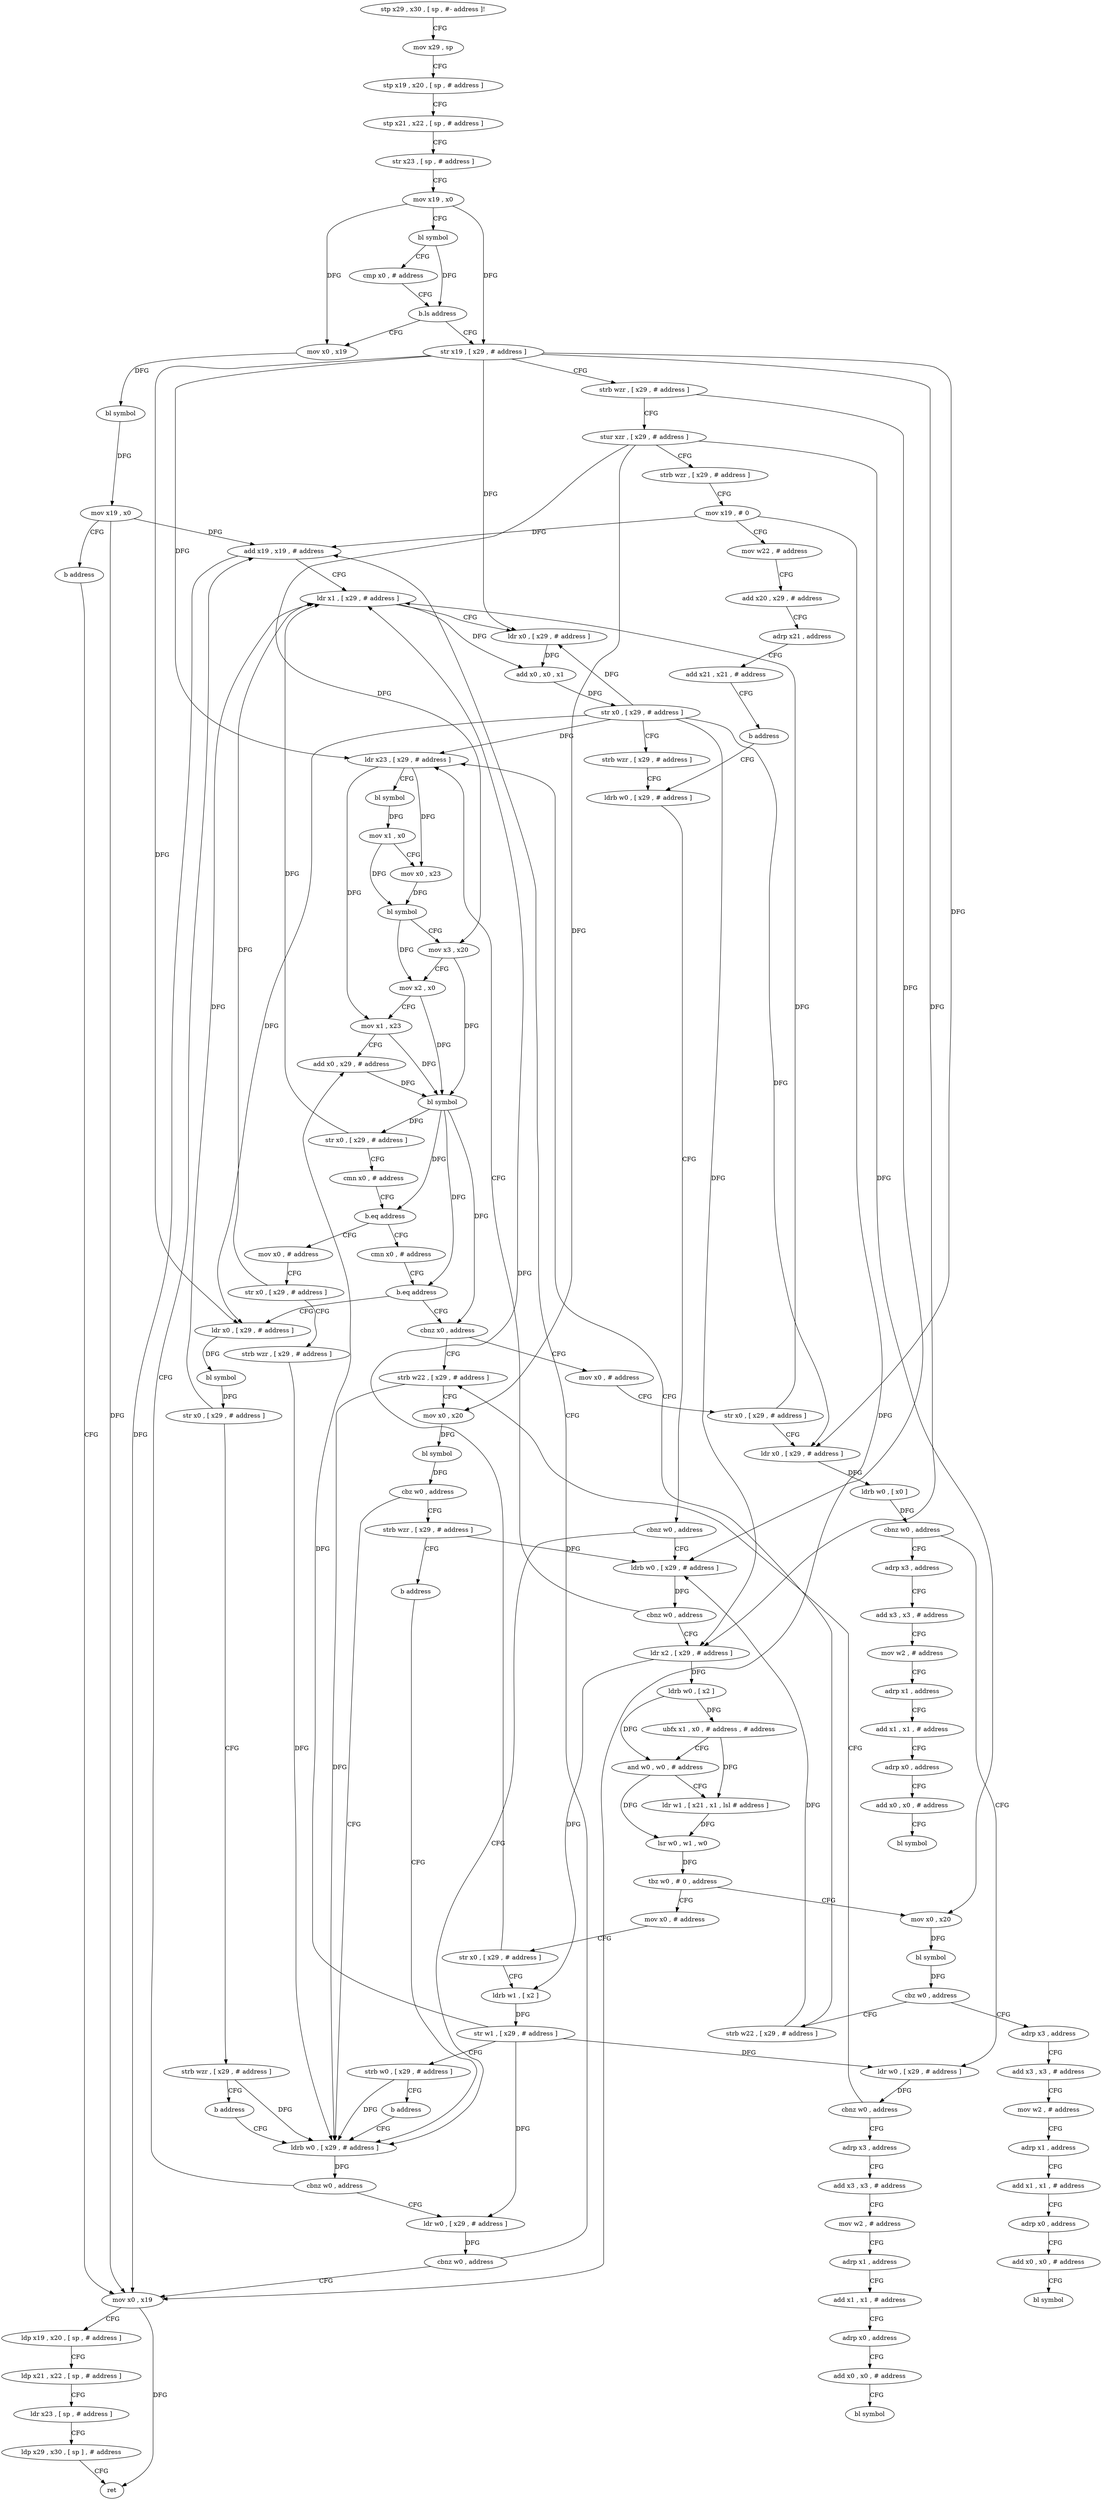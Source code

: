 digraph "func" {
"4229876" [label = "stp x29 , x30 , [ sp , #- address ]!" ]
"4229880" [label = "mov x29 , sp" ]
"4229884" [label = "stp x19 , x20 , [ sp , # address ]" ]
"4229888" [label = "stp x21 , x22 , [ sp , # address ]" ]
"4229892" [label = "str x23 , [ sp , # address ]" ]
"4229896" [label = "mov x19 , x0" ]
"4229900" [label = "bl symbol" ]
"4229904" [label = "cmp x0 , # address" ]
"4229908" [label = "b.ls address" ]
"4230344" [label = "mov x0 , x19" ]
"4229912" [label = "str x19 , [ x29 , # address ]" ]
"4230348" [label = "bl symbol" ]
"4230352" [label = "mov x19 , x0" ]
"4230356" [label = "b address" ]
"4230320" [label = "mov x0 , x19" ]
"4229916" [label = "strb wzr , [ x29 , # address ]" ]
"4229920" [label = "stur xzr , [ x29 , # address ]" ]
"4229924" [label = "strb wzr , [ x29 , # address ]" ]
"4229928" [label = "mov x19 , # 0" ]
"4229932" [label = "mov w22 , # address" ]
"4229936" [label = "add x20 , x29 , # address" ]
"4229940" [label = "adrp x21 , address" ]
"4229944" [label = "add x21 , x21 , # address" ]
"4229948" [label = "b address" ]
"4230160" [label = "ldrb w0 , [ x29 , # address ]" ]
"4230324" [label = "ldp x19 , x20 , [ sp , # address ]" ]
"4230328" [label = "ldp x21 , x22 , [ sp , # address ]" ]
"4230332" [label = "ldr x23 , [ sp , # address ]" ]
"4230336" [label = "ldp x29 , x30 , [ sp ] , # address" ]
"4230340" [label = "ret" ]
"4230164" [label = "cbnz w0 , address" ]
"4230128" [label = "ldrb w0 , [ x29 , # address ]" ]
"4230168" [label = "ldrb w0 , [ x29 , # address ]" ]
"4230132" [label = "cbnz w0 , address" ]
"4230312" [label = "ldr w0 , [ x29 , # address ]" ]
"4230136" [label = "add x19 , x19 , # address" ]
"4230172" [label = "cbnz w0 , address" ]
"4229968" [label = "ldr x23 , [ x29 , # address ]" ]
"4230176" [label = "ldr x2 , [ x29 , # address ]" ]
"4230316" [label = "cbnz w0 , address" ]
"4230140" [label = "ldr x1 , [ x29 , # address ]" ]
"4230144" [label = "ldr x0 , [ x29 , # address ]" ]
"4230148" [label = "add x0 , x0 , x1" ]
"4230152" [label = "str x0 , [ x29 , # address ]" ]
"4230156" [label = "strb wzr , [ x29 , # address ]" ]
"4229972" [label = "bl symbol" ]
"4229976" [label = "mov x1 , x0" ]
"4229980" [label = "mov x0 , x23" ]
"4229984" [label = "bl symbol" ]
"4229988" [label = "mov x3 , x20" ]
"4229992" [label = "mov x2 , x0" ]
"4229996" [label = "mov x1 , x23" ]
"4230000" [label = "add x0 , x29 , # address" ]
"4230004" [label = "bl symbol" ]
"4230008" [label = "str x0 , [ x29 , # address ]" ]
"4230012" [label = "cmn x0 , # address" ]
"4230016" [label = "b.eq address" ]
"4230116" [label = "mov x0 , # address" ]
"4230020" [label = "cmn x0 , # address" ]
"4230180" [label = "ldrb w0 , [ x2 ]" ]
"4230184" [label = "ubfx x1 , x0 , # address , # address" ]
"4230188" [label = "and w0 , w0 , # address" ]
"4230192" [label = "ldr w1 , [ x21 , x1 , lsl # address ]" ]
"4230196" [label = "lsr w0 , w1 , w0" ]
"4230200" [label = "tbz w0 , # 0 , address" ]
"4229952" [label = "mov x0 , x20" ]
"4230204" [label = "mov x0 , # address" ]
"4230120" [label = "str x0 , [ x29 , # address ]" ]
"4230124" [label = "strb wzr , [ x29 , # address ]" ]
"4230024" [label = "b.eq address" ]
"4230228" [label = "ldr x0 , [ x29 , # address ]" ]
"4230028" [label = "cbnz x0 , address" ]
"4229956" [label = "bl symbol" ]
"4229960" [label = "cbz w0 , address" ]
"4230084" [label = "adrp x3 , address" ]
"4229964" [label = "strb w22 , [ x29 , # address ]" ]
"4230208" [label = "str x0 , [ x29 , # address ]" ]
"4230212" [label = "ldrb w1 , [ x2 ]" ]
"4230216" [label = "str w1 , [ x29 , # address ]" ]
"4230220" [label = "strb w0 , [ x29 , # address ]" ]
"4230224" [label = "b address" ]
"4230232" [label = "bl symbol" ]
"4230236" [label = "str x0 , [ x29 , # address ]" ]
"4230240" [label = "strb wzr , [ x29 , # address ]" ]
"4230244" [label = "b address" ]
"4230060" [label = "strb w22 , [ x29 , # address ]" ]
"4230032" [label = "mov x0 , # address" ]
"4230088" [label = "add x3 , x3 , # address" ]
"4230092" [label = "mov w2 , # address" ]
"4230096" [label = "adrp x1 , address" ]
"4230100" [label = "add x1 , x1 , # address" ]
"4230104" [label = "adrp x0 , address" ]
"4230108" [label = "add x0 , x0 , # address" ]
"4230112" [label = "bl symbol" ]
"4230064" [label = "mov x0 , x20" ]
"4230068" [label = "bl symbol" ]
"4230072" [label = "cbz w0 , address" ]
"4230076" [label = "strb wzr , [ x29 , # address ]" ]
"4230036" [label = "str x0 , [ x29 , # address ]" ]
"4230040" [label = "ldr x0 , [ x29 , # address ]" ]
"4230044" [label = "ldrb w0 , [ x0 ]" ]
"4230048" [label = "cbnz w0 , address" ]
"4230248" [label = "adrp x3 , address" ]
"4230052" [label = "ldr w0 , [ x29 , # address ]" ]
"4230080" [label = "b address" ]
"4230252" [label = "add x3 , x3 , # address" ]
"4230256" [label = "mov w2 , # address" ]
"4230260" [label = "adrp x1 , address" ]
"4230264" [label = "add x1 , x1 , # address" ]
"4230268" [label = "adrp x0 , address" ]
"4230272" [label = "add x0 , x0 , # address" ]
"4230276" [label = "bl symbol" ]
"4230056" [label = "cbnz w0 , address" ]
"4230280" [label = "adrp x3 , address" ]
"4230284" [label = "add x3 , x3 , # address" ]
"4230288" [label = "mov w2 , # address" ]
"4230292" [label = "adrp x1 , address" ]
"4230296" [label = "add x1 , x1 , # address" ]
"4230300" [label = "adrp x0 , address" ]
"4230304" [label = "add x0 , x0 , # address" ]
"4230308" [label = "bl symbol" ]
"4229876" -> "4229880" [ label = "CFG" ]
"4229880" -> "4229884" [ label = "CFG" ]
"4229884" -> "4229888" [ label = "CFG" ]
"4229888" -> "4229892" [ label = "CFG" ]
"4229892" -> "4229896" [ label = "CFG" ]
"4229896" -> "4229900" [ label = "CFG" ]
"4229896" -> "4230344" [ label = "DFG" ]
"4229896" -> "4229912" [ label = "DFG" ]
"4229900" -> "4229904" [ label = "CFG" ]
"4229900" -> "4229908" [ label = "DFG" ]
"4229904" -> "4229908" [ label = "CFG" ]
"4229908" -> "4230344" [ label = "CFG" ]
"4229908" -> "4229912" [ label = "CFG" ]
"4230344" -> "4230348" [ label = "DFG" ]
"4229912" -> "4229916" [ label = "CFG" ]
"4229912" -> "4230144" [ label = "DFG" ]
"4229912" -> "4229968" [ label = "DFG" ]
"4229912" -> "4230176" [ label = "DFG" ]
"4229912" -> "4230228" [ label = "DFG" ]
"4229912" -> "4230040" [ label = "DFG" ]
"4230348" -> "4230352" [ label = "DFG" ]
"4230352" -> "4230356" [ label = "CFG" ]
"4230352" -> "4230320" [ label = "DFG" ]
"4230352" -> "4230136" [ label = "DFG" ]
"4230356" -> "4230320" [ label = "CFG" ]
"4230320" -> "4230324" [ label = "CFG" ]
"4230320" -> "4230340" [ label = "DFG" ]
"4229916" -> "4229920" [ label = "CFG" ]
"4229916" -> "4230168" [ label = "DFG" ]
"4229920" -> "4229924" [ label = "CFG" ]
"4229920" -> "4229988" [ label = "DFG" ]
"4229920" -> "4229952" [ label = "DFG" ]
"4229920" -> "4230064" [ label = "DFG" ]
"4229924" -> "4229928" [ label = "CFG" ]
"4229928" -> "4229932" [ label = "CFG" ]
"4229928" -> "4230320" [ label = "DFG" ]
"4229928" -> "4230136" [ label = "DFG" ]
"4229932" -> "4229936" [ label = "CFG" ]
"4229936" -> "4229940" [ label = "CFG" ]
"4229940" -> "4229944" [ label = "CFG" ]
"4229944" -> "4229948" [ label = "CFG" ]
"4229948" -> "4230160" [ label = "CFG" ]
"4230160" -> "4230164" [ label = "CFG" ]
"4230324" -> "4230328" [ label = "CFG" ]
"4230328" -> "4230332" [ label = "CFG" ]
"4230332" -> "4230336" [ label = "CFG" ]
"4230336" -> "4230340" [ label = "CFG" ]
"4230164" -> "4230128" [ label = "CFG" ]
"4230164" -> "4230168" [ label = "CFG" ]
"4230128" -> "4230132" [ label = "DFG" ]
"4230168" -> "4230172" [ label = "DFG" ]
"4230132" -> "4230312" [ label = "CFG" ]
"4230132" -> "4230136" [ label = "CFG" ]
"4230312" -> "4230316" [ label = "DFG" ]
"4230136" -> "4230140" [ label = "CFG" ]
"4230136" -> "4230320" [ label = "DFG" ]
"4230172" -> "4229968" [ label = "CFG" ]
"4230172" -> "4230176" [ label = "CFG" ]
"4229968" -> "4229972" [ label = "CFG" ]
"4229968" -> "4229980" [ label = "DFG" ]
"4229968" -> "4229996" [ label = "DFG" ]
"4230176" -> "4230180" [ label = "DFG" ]
"4230176" -> "4230212" [ label = "DFG" ]
"4230316" -> "4230136" [ label = "CFG" ]
"4230316" -> "4230320" [ label = "CFG" ]
"4230140" -> "4230144" [ label = "CFG" ]
"4230140" -> "4230148" [ label = "DFG" ]
"4230144" -> "4230148" [ label = "DFG" ]
"4230148" -> "4230152" [ label = "DFG" ]
"4230152" -> "4230156" [ label = "CFG" ]
"4230152" -> "4230144" [ label = "DFG" ]
"4230152" -> "4229968" [ label = "DFG" ]
"4230152" -> "4230176" [ label = "DFG" ]
"4230152" -> "4230228" [ label = "DFG" ]
"4230152" -> "4230040" [ label = "DFG" ]
"4230156" -> "4230160" [ label = "CFG" ]
"4229972" -> "4229976" [ label = "DFG" ]
"4229976" -> "4229980" [ label = "CFG" ]
"4229976" -> "4229984" [ label = "DFG" ]
"4229980" -> "4229984" [ label = "DFG" ]
"4229984" -> "4229988" [ label = "CFG" ]
"4229984" -> "4229992" [ label = "DFG" ]
"4229988" -> "4229992" [ label = "CFG" ]
"4229988" -> "4230004" [ label = "DFG" ]
"4229992" -> "4229996" [ label = "CFG" ]
"4229992" -> "4230004" [ label = "DFG" ]
"4229996" -> "4230000" [ label = "CFG" ]
"4229996" -> "4230004" [ label = "DFG" ]
"4230000" -> "4230004" [ label = "DFG" ]
"4230004" -> "4230008" [ label = "DFG" ]
"4230004" -> "4230016" [ label = "DFG" ]
"4230004" -> "4230024" [ label = "DFG" ]
"4230004" -> "4230028" [ label = "DFG" ]
"4230008" -> "4230012" [ label = "CFG" ]
"4230008" -> "4230140" [ label = "DFG" ]
"4230012" -> "4230016" [ label = "CFG" ]
"4230016" -> "4230116" [ label = "CFG" ]
"4230016" -> "4230020" [ label = "CFG" ]
"4230116" -> "4230120" [ label = "CFG" ]
"4230020" -> "4230024" [ label = "CFG" ]
"4230180" -> "4230184" [ label = "DFG" ]
"4230180" -> "4230188" [ label = "DFG" ]
"4230184" -> "4230188" [ label = "CFG" ]
"4230184" -> "4230192" [ label = "DFG" ]
"4230188" -> "4230192" [ label = "CFG" ]
"4230188" -> "4230196" [ label = "DFG" ]
"4230192" -> "4230196" [ label = "DFG" ]
"4230196" -> "4230200" [ label = "DFG" ]
"4230200" -> "4229952" [ label = "CFG" ]
"4230200" -> "4230204" [ label = "CFG" ]
"4229952" -> "4229956" [ label = "DFG" ]
"4230204" -> "4230208" [ label = "CFG" ]
"4230120" -> "4230124" [ label = "CFG" ]
"4230120" -> "4230140" [ label = "DFG" ]
"4230124" -> "4230128" [ label = "DFG" ]
"4230024" -> "4230228" [ label = "CFG" ]
"4230024" -> "4230028" [ label = "CFG" ]
"4230228" -> "4230232" [ label = "DFG" ]
"4230028" -> "4230060" [ label = "CFG" ]
"4230028" -> "4230032" [ label = "CFG" ]
"4229956" -> "4229960" [ label = "DFG" ]
"4229960" -> "4230084" [ label = "CFG" ]
"4229960" -> "4229964" [ label = "CFG" ]
"4230084" -> "4230088" [ label = "CFG" ]
"4229964" -> "4229968" [ label = "CFG" ]
"4229964" -> "4230168" [ label = "DFG" ]
"4230208" -> "4230212" [ label = "CFG" ]
"4230208" -> "4230140" [ label = "DFG" ]
"4230212" -> "4230216" [ label = "DFG" ]
"4230216" -> "4230220" [ label = "CFG" ]
"4230216" -> "4230312" [ label = "DFG" ]
"4230216" -> "4230000" [ label = "DFG" ]
"4230216" -> "4230052" [ label = "DFG" ]
"4230220" -> "4230224" [ label = "CFG" ]
"4230220" -> "4230128" [ label = "DFG" ]
"4230224" -> "4230128" [ label = "CFG" ]
"4230232" -> "4230236" [ label = "DFG" ]
"4230236" -> "4230240" [ label = "CFG" ]
"4230236" -> "4230140" [ label = "DFG" ]
"4230240" -> "4230244" [ label = "CFG" ]
"4230240" -> "4230128" [ label = "DFG" ]
"4230244" -> "4230128" [ label = "CFG" ]
"4230060" -> "4230064" [ label = "CFG" ]
"4230060" -> "4230128" [ label = "DFG" ]
"4230032" -> "4230036" [ label = "CFG" ]
"4230088" -> "4230092" [ label = "CFG" ]
"4230092" -> "4230096" [ label = "CFG" ]
"4230096" -> "4230100" [ label = "CFG" ]
"4230100" -> "4230104" [ label = "CFG" ]
"4230104" -> "4230108" [ label = "CFG" ]
"4230108" -> "4230112" [ label = "CFG" ]
"4230064" -> "4230068" [ label = "DFG" ]
"4230068" -> "4230072" [ label = "DFG" ]
"4230072" -> "4230128" [ label = "CFG" ]
"4230072" -> "4230076" [ label = "CFG" ]
"4230076" -> "4230080" [ label = "CFG" ]
"4230076" -> "4230168" [ label = "DFG" ]
"4230036" -> "4230040" [ label = "CFG" ]
"4230036" -> "4230140" [ label = "DFG" ]
"4230040" -> "4230044" [ label = "DFG" ]
"4230044" -> "4230048" [ label = "DFG" ]
"4230048" -> "4230248" [ label = "CFG" ]
"4230048" -> "4230052" [ label = "CFG" ]
"4230248" -> "4230252" [ label = "CFG" ]
"4230052" -> "4230056" [ label = "DFG" ]
"4230080" -> "4230128" [ label = "CFG" ]
"4230252" -> "4230256" [ label = "CFG" ]
"4230256" -> "4230260" [ label = "CFG" ]
"4230260" -> "4230264" [ label = "CFG" ]
"4230264" -> "4230268" [ label = "CFG" ]
"4230268" -> "4230272" [ label = "CFG" ]
"4230272" -> "4230276" [ label = "CFG" ]
"4230056" -> "4230280" [ label = "CFG" ]
"4230056" -> "4230060" [ label = "CFG" ]
"4230280" -> "4230284" [ label = "CFG" ]
"4230284" -> "4230288" [ label = "CFG" ]
"4230288" -> "4230292" [ label = "CFG" ]
"4230292" -> "4230296" [ label = "CFG" ]
"4230296" -> "4230300" [ label = "CFG" ]
"4230300" -> "4230304" [ label = "CFG" ]
"4230304" -> "4230308" [ label = "CFG" ]
}
